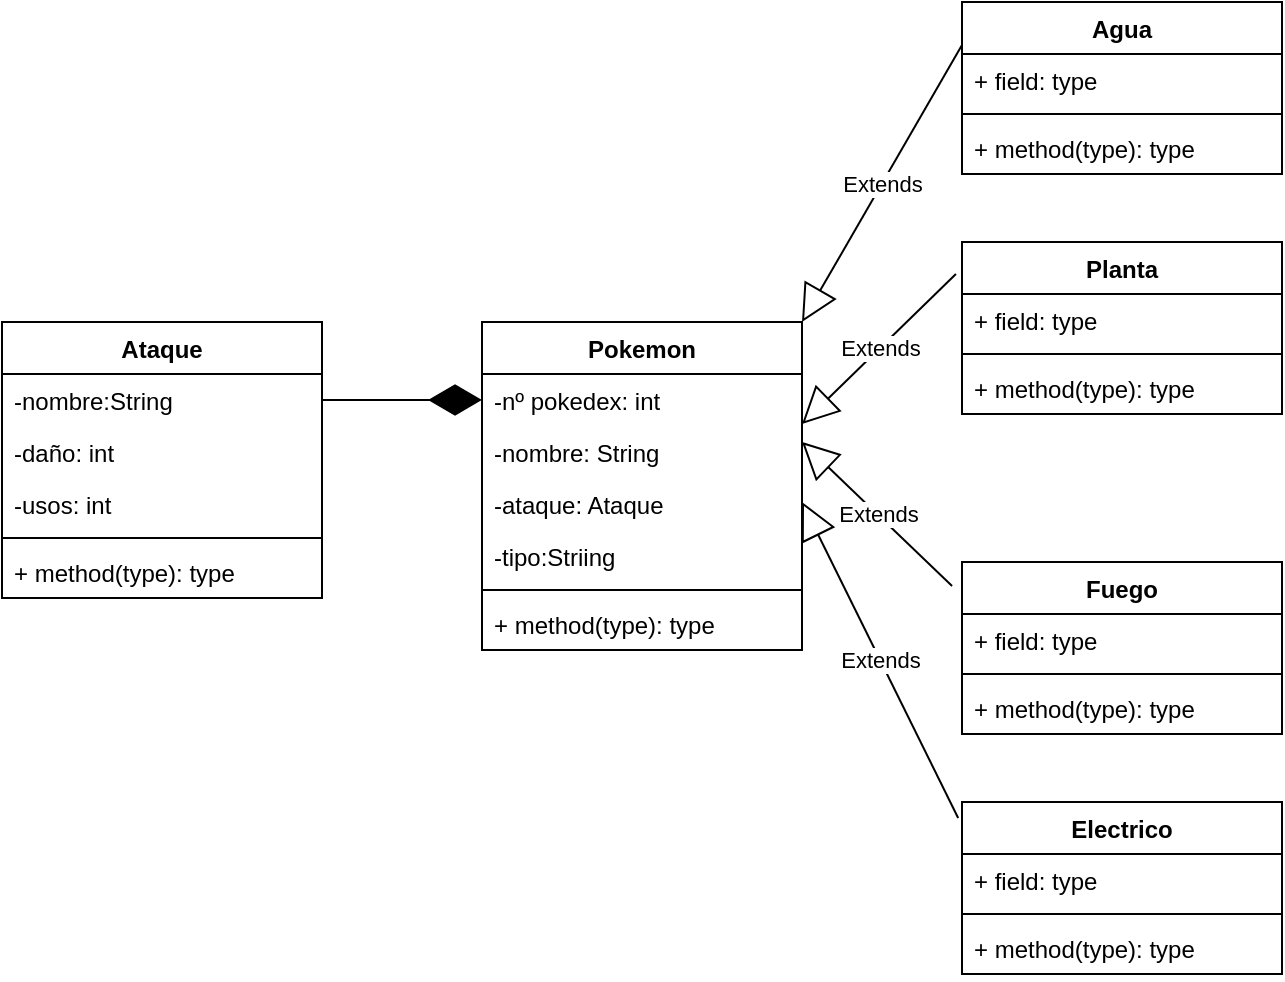 <mxfile version="19.0.0" type="google"><diagram id="F_GtXgvbI0GrYdw2ZiUt" name="Page-1"><mxGraphModel grid="1" page="1" gridSize="10" guides="1" tooltips="1" connect="1" arrows="1" fold="1" pageScale="1" pageWidth="827" pageHeight="1169" math="0" shadow="0"><root><mxCell id="0"/><mxCell id="1" parent="0"/><mxCell id="a7W9FWG2dlRBPzjR_Vfb-12" value="Agua" style="swimlane;fontStyle=1;align=center;verticalAlign=top;childLayout=stackLayout;horizontal=1;startSize=26;horizontalStack=0;resizeParent=1;resizeParentMax=0;resizeLast=0;collapsible=1;marginBottom=0;" vertex="1" parent="1"><mxGeometry x="580" y="120" width="160" height="86" as="geometry"/></mxCell><mxCell id="a7W9FWG2dlRBPzjR_Vfb-13" value="+ field: type" style="text;strokeColor=none;fillColor=none;align=left;verticalAlign=top;spacingLeft=4;spacingRight=4;overflow=hidden;rotatable=0;points=[[0,0.5],[1,0.5]];portConstraint=eastwest;" vertex="1" parent="a7W9FWG2dlRBPzjR_Vfb-12"><mxGeometry y="26" width="160" height="26" as="geometry"/></mxCell><mxCell id="a7W9FWG2dlRBPzjR_Vfb-14" value="" style="line;strokeWidth=1;fillColor=none;align=left;verticalAlign=middle;spacingTop=-1;spacingLeft=3;spacingRight=3;rotatable=0;labelPosition=right;points=[];portConstraint=eastwest;" vertex="1" parent="a7W9FWG2dlRBPzjR_Vfb-12"><mxGeometry y="52" width="160" height="8" as="geometry"/></mxCell><mxCell id="a7W9FWG2dlRBPzjR_Vfb-15" value="+ method(type): type" style="text;strokeColor=none;fillColor=none;align=left;verticalAlign=top;spacingLeft=4;spacingRight=4;overflow=hidden;rotatable=0;points=[[0,0.5],[1,0.5]];portConstraint=eastwest;" vertex="1" parent="a7W9FWG2dlRBPzjR_Vfb-12"><mxGeometry y="60" width="160" height="26" as="geometry"/></mxCell><mxCell id="a7W9FWG2dlRBPzjR_Vfb-16" value="Pokemon" style="swimlane;fontStyle=1;align=center;verticalAlign=top;childLayout=stackLayout;horizontal=1;startSize=26;horizontalStack=0;resizeParent=1;resizeParentMax=0;resizeLast=0;collapsible=1;marginBottom=0;" vertex="1" parent="1"><mxGeometry x="340" y="280" width="160" height="164" as="geometry"/></mxCell><mxCell id="a7W9FWG2dlRBPzjR_Vfb-41" value="-nº pokedex: int" style="text;strokeColor=none;fillColor=none;align=left;verticalAlign=top;spacingLeft=4;spacingRight=4;overflow=hidden;rotatable=0;points=[[0,0.5],[1,0.5]];portConstraint=eastwest;" vertex="1" parent="a7W9FWG2dlRBPzjR_Vfb-16"><mxGeometry y="26" width="160" height="26" as="geometry"/></mxCell><mxCell id="a7W9FWG2dlRBPzjR_Vfb-17" value="-nombre: String&#10;" style="text;strokeColor=none;fillColor=none;align=left;verticalAlign=top;spacingLeft=4;spacingRight=4;overflow=hidden;rotatable=0;points=[[0,0.5],[1,0.5]];portConstraint=eastwest;" vertex="1" parent="a7W9FWG2dlRBPzjR_Vfb-16"><mxGeometry y="52" width="160" height="26" as="geometry"/></mxCell><mxCell id="a7W9FWG2dlRBPzjR_Vfb-42" value="-ataque: Ataque" style="text;strokeColor=none;fillColor=none;align=left;verticalAlign=top;spacingLeft=4;spacingRight=4;overflow=hidden;rotatable=0;points=[[0,0.5],[1,0.5]];portConstraint=eastwest;" vertex="1" parent="a7W9FWG2dlRBPzjR_Vfb-16"><mxGeometry y="78" width="160" height="26" as="geometry"/></mxCell><mxCell id="a7W9FWG2dlRBPzjR_Vfb-43" value="-tipo:Striing" style="text;strokeColor=none;fillColor=none;align=left;verticalAlign=top;spacingLeft=4;spacingRight=4;overflow=hidden;rotatable=0;points=[[0,0.5],[1,0.5]];portConstraint=eastwest;" vertex="1" parent="a7W9FWG2dlRBPzjR_Vfb-16"><mxGeometry y="104" width="160" height="26" as="geometry"/></mxCell><mxCell id="a7W9FWG2dlRBPzjR_Vfb-18" value="" style="line;strokeWidth=1;fillColor=none;align=left;verticalAlign=middle;spacingTop=-1;spacingLeft=3;spacingRight=3;rotatable=0;labelPosition=right;points=[];portConstraint=eastwest;" vertex="1" parent="a7W9FWG2dlRBPzjR_Vfb-16"><mxGeometry y="130" width="160" height="8" as="geometry"/></mxCell><mxCell id="a7W9FWG2dlRBPzjR_Vfb-19" value="+ method(type): type" style="text;strokeColor=none;fillColor=none;align=left;verticalAlign=top;spacingLeft=4;spacingRight=4;overflow=hidden;rotatable=0;points=[[0,0.5],[1,0.5]];portConstraint=eastwest;" vertex="1" parent="a7W9FWG2dlRBPzjR_Vfb-16"><mxGeometry y="138" width="160" height="26" as="geometry"/></mxCell><mxCell id="a7W9FWG2dlRBPzjR_Vfb-20" value="Ataque" style="swimlane;fontStyle=1;align=center;verticalAlign=top;childLayout=stackLayout;horizontal=1;startSize=26;horizontalStack=0;resizeParent=1;resizeParentMax=0;resizeLast=0;collapsible=1;marginBottom=0;" vertex="1" parent="1"><mxGeometry x="100" y="280" width="160" height="138" as="geometry"/></mxCell><mxCell id="a7W9FWG2dlRBPzjR_Vfb-21" value="-nombre:String" style="text;strokeColor=none;fillColor=none;align=left;verticalAlign=top;spacingLeft=4;spacingRight=4;overflow=hidden;rotatable=0;points=[[0,0.5],[1,0.5]];portConstraint=eastwest;" vertex="1" parent="a7W9FWG2dlRBPzjR_Vfb-20"><mxGeometry y="26" width="160" height="26" as="geometry"/></mxCell><mxCell id="a7W9FWG2dlRBPzjR_Vfb-44" value="-daño: int" style="text;strokeColor=none;fillColor=none;align=left;verticalAlign=top;spacingLeft=4;spacingRight=4;overflow=hidden;rotatable=0;points=[[0,0.5],[1,0.5]];portConstraint=eastwest;" vertex="1" parent="a7W9FWG2dlRBPzjR_Vfb-20"><mxGeometry y="52" width="160" height="26" as="geometry"/></mxCell><mxCell id="a7W9FWG2dlRBPzjR_Vfb-45" value="-usos: int" style="text;strokeColor=none;fillColor=none;align=left;verticalAlign=top;spacingLeft=4;spacingRight=4;overflow=hidden;rotatable=0;points=[[0,0.5],[1,0.5]];portConstraint=eastwest;" vertex="1" parent="a7W9FWG2dlRBPzjR_Vfb-20"><mxGeometry y="78" width="160" height="26" as="geometry"/></mxCell><mxCell id="a7W9FWG2dlRBPzjR_Vfb-22" value="" style="line;strokeWidth=1;fillColor=none;align=left;verticalAlign=middle;spacingTop=-1;spacingLeft=3;spacingRight=3;rotatable=0;labelPosition=right;points=[];portConstraint=eastwest;" vertex="1" parent="a7W9FWG2dlRBPzjR_Vfb-20"><mxGeometry y="104" width="160" height="8" as="geometry"/></mxCell><mxCell id="a7W9FWG2dlRBPzjR_Vfb-23" value="+ method(type): type" style="text;strokeColor=none;fillColor=none;align=left;verticalAlign=top;spacingLeft=4;spacingRight=4;overflow=hidden;rotatable=0;points=[[0,0.5],[1,0.5]];portConstraint=eastwest;" vertex="1" parent="a7W9FWG2dlRBPzjR_Vfb-20"><mxGeometry y="112" width="160" height="26" as="geometry"/></mxCell><mxCell id="a7W9FWG2dlRBPzjR_Vfb-24" value="Fuego" style="swimlane;fontStyle=1;align=center;verticalAlign=top;childLayout=stackLayout;horizontal=1;startSize=26;horizontalStack=0;resizeParent=1;resizeParentMax=0;resizeLast=0;collapsible=1;marginBottom=0;" vertex="1" parent="1"><mxGeometry x="580" y="400" width="160" height="86" as="geometry"/></mxCell><mxCell id="a7W9FWG2dlRBPzjR_Vfb-25" value="+ field: type" style="text;strokeColor=none;fillColor=none;align=left;verticalAlign=top;spacingLeft=4;spacingRight=4;overflow=hidden;rotatable=0;points=[[0,0.5],[1,0.5]];portConstraint=eastwest;" vertex="1" parent="a7W9FWG2dlRBPzjR_Vfb-24"><mxGeometry y="26" width="160" height="26" as="geometry"/></mxCell><mxCell id="a7W9FWG2dlRBPzjR_Vfb-26" value="" style="line;strokeWidth=1;fillColor=none;align=left;verticalAlign=middle;spacingTop=-1;spacingLeft=3;spacingRight=3;rotatable=0;labelPosition=right;points=[];portConstraint=eastwest;" vertex="1" parent="a7W9FWG2dlRBPzjR_Vfb-24"><mxGeometry y="52" width="160" height="8" as="geometry"/></mxCell><mxCell id="a7W9FWG2dlRBPzjR_Vfb-27" value="+ method(type): type" style="text;strokeColor=none;fillColor=none;align=left;verticalAlign=top;spacingLeft=4;spacingRight=4;overflow=hidden;rotatable=0;points=[[0,0.5],[1,0.5]];portConstraint=eastwest;" vertex="1" parent="a7W9FWG2dlRBPzjR_Vfb-24"><mxGeometry y="60" width="160" height="26" as="geometry"/></mxCell><mxCell id="a7W9FWG2dlRBPzjR_Vfb-28" value="Planta" style="swimlane;fontStyle=1;align=center;verticalAlign=top;childLayout=stackLayout;horizontal=1;startSize=26;horizontalStack=0;resizeParent=1;resizeParentMax=0;resizeLast=0;collapsible=1;marginBottom=0;" vertex="1" parent="1"><mxGeometry x="580" y="240" width="160" height="86" as="geometry"/></mxCell><mxCell id="a7W9FWG2dlRBPzjR_Vfb-29" value="+ field: type" style="text;strokeColor=none;fillColor=none;align=left;verticalAlign=top;spacingLeft=4;spacingRight=4;overflow=hidden;rotatable=0;points=[[0,0.5],[1,0.5]];portConstraint=eastwest;" vertex="1" parent="a7W9FWG2dlRBPzjR_Vfb-28"><mxGeometry y="26" width="160" height="26" as="geometry"/></mxCell><mxCell id="a7W9FWG2dlRBPzjR_Vfb-30" value="" style="line;strokeWidth=1;fillColor=none;align=left;verticalAlign=middle;spacingTop=-1;spacingLeft=3;spacingRight=3;rotatable=0;labelPosition=right;points=[];portConstraint=eastwest;" vertex="1" parent="a7W9FWG2dlRBPzjR_Vfb-28"><mxGeometry y="52" width="160" height="8" as="geometry"/></mxCell><mxCell id="a7W9FWG2dlRBPzjR_Vfb-31" value="+ method(type): type" style="text;strokeColor=none;fillColor=none;align=left;verticalAlign=top;spacingLeft=4;spacingRight=4;overflow=hidden;rotatable=0;points=[[0,0.5],[1,0.5]];portConstraint=eastwest;" vertex="1" parent="a7W9FWG2dlRBPzjR_Vfb-28"><mxGeometry y="60" width="160" height="26" as="geometry"/></mxCell><mxCell id="a7W9FWG2dlRBPzjR_Vfb-32" value="Electrico" style="swimlane;fontStyle=1;align=center;verticalAlign=top;childLayout=stackLayout;horizontal=1;startSize=26;horizontalStack=0;resizeParent=1;resizeParentMax=0;resizeLast=0;collapsible=1;marginBottom=0;" vertex="1" parent="1"><mxGeometry x="580" y="520" width="160" height="86" as="geometry"/></mxCell><mxCell id="a7W9FWG2dlRBPzjR_Vfb-33" value="+ field: type" style="text;strokeColor=none;fillColor=none;align=left;verticalAlign=top;spacingLeft=4;spacingRight=4;overflow=hidden;rotatable=0;points=[[0,0.5],[1,0.5]];portConstraint=eastwest;" vertex="1" parent="a7W9FWG2dlRBPzjR_Vfb-32"><mxGeometry y="26" width="160" height="26" as="geometry"/></mxCell><mxCell id="a7W9FWG2dlRBPzjR_Vfb-34" value="" style="line;strokeWidth=1;fillColor=none;align=left;verticalAlign=middle;spacingTop=-1;spacingLeft=3;spacingRight=3;rotatable=0;labelPosition=right;points=[];portConstraint=eastwest;" vertex="1" parent="a7W9FWG2dlRBPzjR_Vfb-32"><mxGeometry y="52" width="160" height="8" as="geometry"/></mxCell><mxCell id="a7W9FWG2dlRBPzjR_Vfb-35" value="+ method(type): type" style="text;strokeColor=none;fillColor=none;align=left;verticalAlign=top;spacingLeft=4;spacingRight=4;overflow=hidden;rotatable=0;points=[[0,0.5],[1,0.5]];portConstraint=eastwest;" vertex="1" parent="a7W9FWG2dlRBPzjR_Vfb-32"><mxGeometry y="60" width="160" height="26" as="geometry"/></mxCell><mxCell id="a7W9FWG2dlRBPzjR_Vfb-36" value="Extends" style="endArrow=block;endSize=16;endFill=0;html=1;rounded=0;exitX=-0.031;exitY=0.14;exitDx=0;exitDy=0;exitPerimeter=0;" edge="1" parent="1" source="a7W9FWG2dlRBPzjR_Vfb-24"><mxGeometry width="160" relative="1" as="geometry"><mxPoint x="410" y="440" as="sourcePoint"/><mxPoint x="500" y="340" as="targetPoint"/></mxGeometry></mxCell><mxCell id="a7W9FWG2dlRBPzjR_Vfb-37" value="Extends" style="endArrow=block;endSize=16;endFill=0;html=1;rounded=0;exitX=-0.012;exitY=0.093;exitDx=0;exitDy=0;exitPerimeter=0;" edge="1" parent="1" source="a7W9FWG2dlRBPzjR_Vfb-32"><mxGeometry width="160" relative="1" as="geometry"><mxPoint x="370" y="570" as="sourcePoint"/><mxPoint x="500" y="370" as="targetPoint"/></mxGeometry></mxCell><mxCell id="a7W9FWG2dlRBPzjR_Vfb-38" value="Extends" style="endArrow=block;endSize=16;endFill=0;html=1;rounded=0;entryX=1;entryY=0;entryDx=0;entryDy=0;exitX=0;exitY=0.25;exitDx=0;exitDy=0;" edge="1" parent="1" source="a7W9FWG2dlRBPzjR_Vfb-12" target="a7W9FWG2dlRBPzjR_Vfb-16"><mxGeometry width="160" relative="1" as="geometry"><mxPoint x="380" y="160" as="sourcePoint"/><mxPoint x="540" y="160" as="targetPoint"/></mxGeometry></mxCell><mxCell id="a7W9FWG2dlRBPzjR_Vfb-39" value="Extends" style="endArrow=block;endSize=16;endFill=0;html=1;rounded=0;exitX=-0.019;exitY=0.186;exitDx=0;exitDy=0;exitPerimeter=0;entryX=1;entryY=-0.038;entryDx=0;entryDy=0;entryPerimeter=0;" edge="1" parent="1" source="a7W9FWG2dlRBPzjR_Vfb-28" target="a7W9FWG2dlRBPzjR_Vfb-17"><mxGeometry width="160" relative="1" as="geometry"><mxPoint x="390" y="250" as="sourcePoint"/><mxPoint x="550" y="250" as="targetPoint"/></mxGeometry></mxCell><mxCell id="a7W9FWG2dlRBPzjR_Vfb-40" value="" style="endArrow=diamondThin;endFill=1;endSize=24;html=1;rounded=0;entryX=0;entryY=0.5;entryDx=0;entryDy=0;exitX=1;exitY=0.5;exitDx=0;exitDy=0;" edge="1" parent="1" source="a7W9FWG2dlRBPzjR_Vfb-21" target="a7W9FWG2dlRBPzjR_Vfb-41"><mxGeometry width="160" relative="1" as="geometry"><mxPoint x="230" y="410" as="sourcePoint"/><mxPoint x="390" y="410" as="targetPoint"/></mxGeometry></mxCell></root></mxGraphModel></diagram></mxfile>